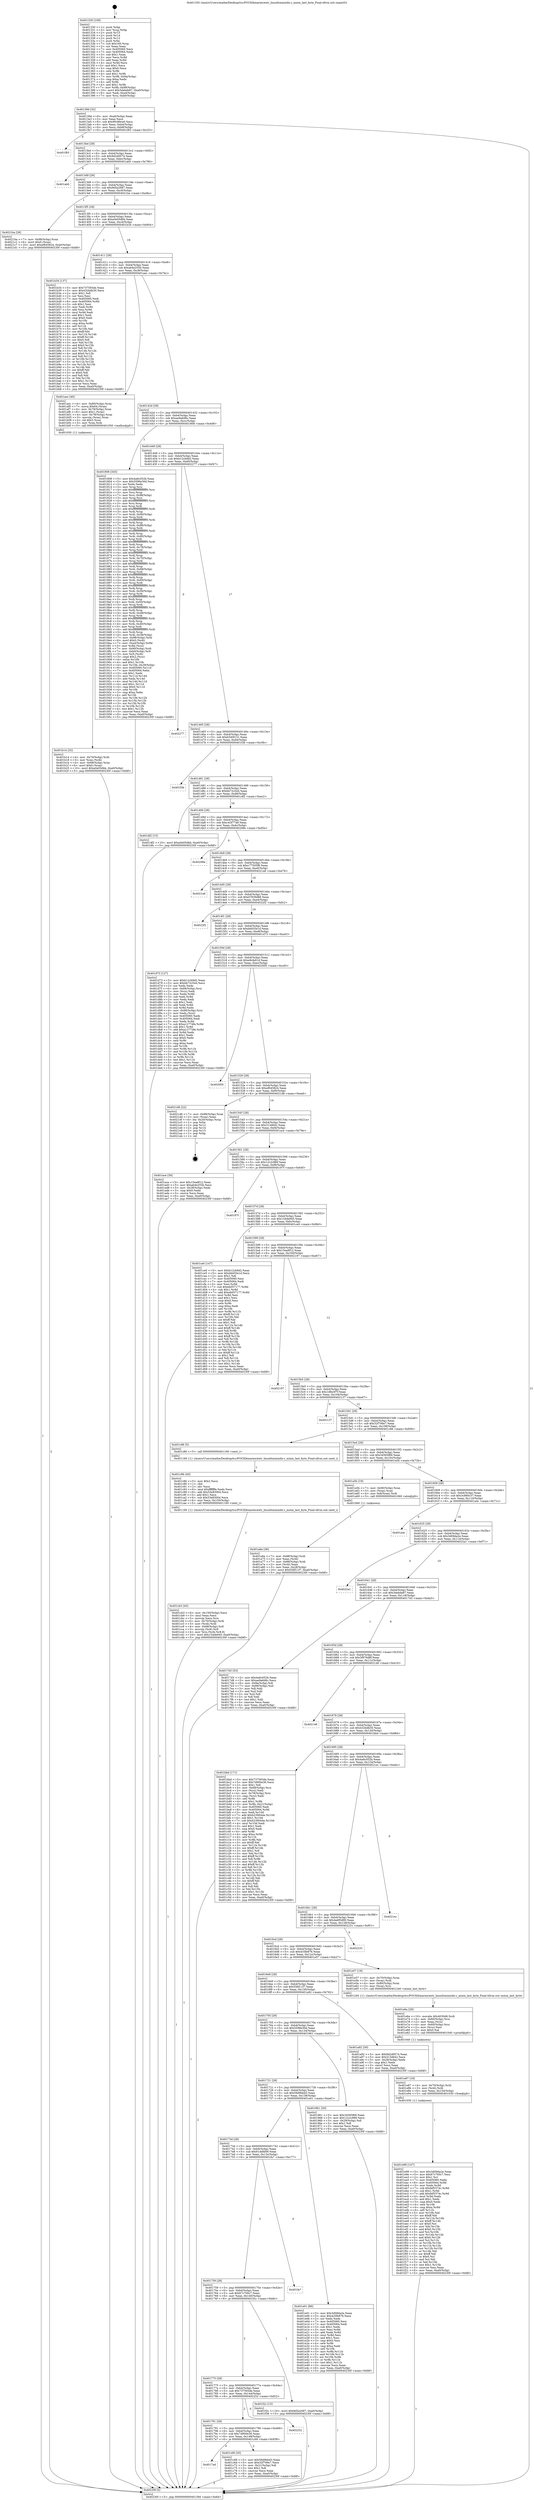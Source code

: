 digraph "0x401330" {
  label = "0x401330 (/mnt/c/Users/mathe/Desktop/tcc/POCII/binaries/extr_linuxfsminixdir.c_minix_last_byte_Final-ollvm.out::main(0))"
  labelloc = "t"
  node[shape=record]

  Entry [label="",width=0.3,height=0.3,shape=circle,fillcolor=black,style=filled]
  "0x40139d" [label="{
     0x40139d [32]\l
     | [instrs]\l
     &nbsp;&nbsp;0x40139d \<+6\>: mov -0xa0(%rbp),%eax\l
     &nbsp;&nbsp;0x4013a3 \<+2\>: mov %eax,%ecx\l
     &nbsp;&nbsp;0x4013a5 \<+6\>: sub $0x90c89ce0,%ecx\l
     &nbsp;&nbsp;0x4013ab \<+6\>: mov %eax,-0xb4(%rbp)\l
     &nbsp;&nbsp;0x4013b1 \<+6\>: mov %ecx,-0xb8(%rbp)\l
     &nbsp;&nbsp;0x4013b7 \<+6\>: je 0000000000401f83 \<main+0xc53\>\l
  }"]
  "0x401f83" [label="{
     0x401f83\l
  }", style=dashed]
  "0x4013bd" [label="{
     0x4013bd [28]\l
     | [instrs]\l
     &nbsp;&nbsp;0x4013bd \<+5\>: jmp 00000000004013c2 \<main+0x92\>\l
     &nbsp;&nbsp;0x4013c2 \<+6\>: mov -0xb4(%rbp),%eax\l
     &nbsp;&nbsp;0x4013c8 \<+5\>: sub $0x9d2d9574,%eax\l
     &nbsp;&nbsp;0x4013cd \<+6\>: mov %eax,-0xbc(%rbp)\l
     &nbsp;&nbsp;0x4013d3 \<+6\>: je 0000000000401ab0 \<main+0x780\>\l
  }"]
  Exit [label="",width=0.3,height=0.3,shape=circle,fillcolor=black,style=filled,peripheries=2]
  "0x401ab0" [label="{
     0x401ab0\l
  }", style=dashed]
  "0x4013d9" [label="{
     0x4013d9 [28]\l
     | [instrs]\l
     &nbsp;&nbsp;0x4013d9 \<+5\>: jmp 00000000004013de \<main+0xae\>\l
     &nbsp;&nbsp;0x4013de \<+6\>: mov -0xb4(%rbp),%eax\l
     &nbsp;&nbsp;0x4013e4 \<+5\>: sub $0x9d5a2687,%eax\l
     &nbsp;&nbsp;0x4013e9 \<+6\>: mov %eax,-0xc0(%rbp)\l
     &nbsp;&nbsp;0x4013ef \<+6\>: je 00000000004021ba \<main+0xe8a\>\l
  }"]
  "0x401e99" [label="{
     0x401e99 [147]\l
     | [instrs]\l
     &nbsp;&nbsp;0x401e99 \<+5\>: mov $0x3d09da2e,%eax\l
     &nbsp;&nbsp;0x401e9e \<+5\>: mov $0x67c700c7,%esi\l
     &nbsp;&nbsp;0x401ea3 \<+2\>: mov $0x1,%cl\l
     &nbsp;&nbsp;0x401ea5 \<+7\>: mov 0x405060,%edx\l
     &nbsp;&nbsp;0x401eac \<+8\>: mov 0x405064,%r8d\l
     &nbsp;&nbsp;0x401eb4 \<+3\>: mov %edx,%r9d\l
     &nbsp;&nbsp;0x401eb7 \<+7\>: sub $0xfef5374c,%r9d\l
     &nbsp;&nbsp;0x401ebe \<+4\>: sub $0x1,%r9d\l
     &nbsp;&nbsp;0x401ec2 \<+7\>: add $0xfef5374c,%r9d\l
     &nbsp;&nbsp;0x401ec9 \<+4\>: imul %r9d,%edx\l
     &nbsp;&nbsp;0x401ecd \<+3\>: and $0x1,%edx\l
     &nbsp;&nbsp;0x401ed0 \<+3\>: cmp $0x0,%edx\l
     &nbsp;&nbsp;0x401ed3 \<+4\>: sete %r10b\l
     &nbsp;&nbsp;0x401ed7 \<+4\>: cmp $0xa,%r8d\l
     &nbsp;&nbsp;0x401edb \<+4\>: setl %r11b\l
     &nbsp;&nbsp;0x401edf \<+3\>: mov %r10b,%bl\l
     &nbsp;&nbsp;0x401ee2 \<+3\>: xor $0xff,%bl\l
     &nbsp;&nbsp;0x401ee5 \<+3\>: mov %r11b,%r14b\l
     &nbsp;&nbsp;0x401ee8 \<+4\>: xor $0xff,%r14b\l
     &nbsp;&nbsp;0x401eec \<+3\>: xor $0x0,%cl\l
     &nbsp;&nbsp;0x401eef \<+3\>: mov %bl,%r15b\l
     &nbsp;&nbsp;0x401ef2 \<+4\>: and $0x0,%r15b\l
     &nbsp;&nbsp;0x401ef6 \<+3\>: and %cl,%r10b\l
     &nbsp;&nbsp;0x401ef9 \<+3\>: mov %r14b,%r12b\l
     &nbsp;&nbsp;0x401efc \<+4\>: and $0x0,%r12b\l
     &nbsp;&nbsp;0x401f00 \<+3\>: and %cl,%r11b\l
     &nbsp;&nbsp;0x401f03 \<+3\>: or %r10b,%r15b\l
     &nbsp;&nbsp;0x401f06 \<+3\>: or %r11b,%r12b\l
     &nbsp;&nbsp;0x401f09 \<+3\>: xor %r12b,%r15b\l
     &nbsp;&nbsp;0x401f0c \<+3\>: or %r14b,%bl\l
     &nbsp;&nbsp;0x401f0f \<+3\>: xor $0xff,%bl\l
     &nbsp;&nbsp;0x401f12 \<+3\>: or $0x0,%cl\l
     &nbsp;&nbsp;0x401f15 \<+2\>: and %cl,%bl\l
     &nbsp;&nbsp;0x401f17 \<+3\>: or %bl,%r15b\l
     &nbsp;&nbsp;0x401f1a \<+4\>: test $0x1,%r15b\l
     &nbsp;&nbsp;0x401f1e \<+3\>: cmovne %esi,%eax\l
     &nbsp;&nbsp;0x401f21 \<+6\>: mov %eax,-0xa0(%rbp)\l
     &nbsp;&nbsp;0x401f27 \<+5\>: jmp 000000000040230f \<main+0xfdf\>\l
  }"]
  "0x4021ba" [label="{
     0x4021ba [28]\l
     | [instrs]\l
     &nbsp;&nbsp;0x4021ba \<+7\>: mov -0x98(%rbp),%rax\l
     &nbsp;&nbsp;0x4021c1 \<+6\>: movl $0x0,(%rax)\l
     &nbsp;&nbsp;0x4021c7 \<+10\>: movl $0xef645824,-0xa0(%rbp)\l
     &nbsp;&nbsp;0x4021d1 \<+5\>: jmp 000000000040230f \<main+0xfdf\>\l
  }"]
  "0x4013f5" [label="{
     0x4013f5 [28]\l
     | [instrs]\l
     &nbsp;&nbsp;0x4013f5 \<+5\>: jmp 00000000004013fa \<main+0xca\>\l
     &nbsp;&nbsp;0x4013fa \<+6\>: mov -0xb4(%rbp),%eax\l
     &nbsp;&nbsp;0x401400 \<+5\>: sub $0xa0e05dbb,%eax\l
     &nbsp;&nbsp;0x401405 \<+6\>: mov %eax,-0xc4(%rbp)\l
     &nbsp;&nbsp;0x40140b \<+6\>: je 0000000000401b34 \<main+0x804\>\l
  }"]
  "0x401e87" [label="{
     0x401e87 [18]\l
     | [instrs]\l
     &nbsp;&nbsp;0x401e87 \<+4\>: mov -0x70(%rbp),%rdi\l
     &nbsp;&nbsp;0x401e8b \<+3\>: mov (%rdi),%rdi\l
     &nbsp;&nbsp;0x401e8e \<+6\>: mov %eax,-0x154(%rbp)\l
     &nbsp;&nbsp;0x401e94 \<+5\>: call 0000000000401030 \<free@plt\>\l
     | [calls]\l
     &nbsp;&nbsp;0x401030 \{1\} (unknown)\l
  }"]
  "0x401b34" [label="{
     0x401b34 [137]\l
     | [instrs]\l
     &nbsp;&nbsp;0x401b34 \<+5\>: mov $0x737593de,%eax\l
     &nbsp;&nbsp;0x401b39 \<+5\>: mov $0x432bdb30,%ecx\l
     &nbsp;&nbsp;0x401b3e \<+2\>: mov $0x1,%dl\l
     &nbsp;&nbsp;0x401b40 \<+2\>: xor %esi,%esi\l
     &nbsp;&nbsp;0x401b42 \<+7\>: mov 0x405060,%edi\l
     &nbsp;&nbsp;0x401b49 \<+8\>: mov 0x405064,%r8d\l
     &nbsp;&nbsp;0x401b51 \<+3\>: sub $0x1,%esi\l
     &nbsp;&nbsp;0x401b54 \<+3\>: mov %edi,%r9d\l
     &nbsp;&nbsp;0x401b57 \<+3\>: add %esi,%r9d\l
     &nbsp;&nbsp;0x401b5a \<+4\>: imul %r9d,%edi\l
     &nbsp;&nbsp;0x401b5e \<+3\>: and $0x1,%edi\l
     &nbsp;&nbsp;0x401b61 \<+3\>: cmp $0x0,%edi\l
     &nbsp;&nbsp;0x401b64 \<+4\>: sete %r10b\l
     &nbsp;&nbsp;0x401b68 \<+4\>: cmp $0xa,%r8d\l
     &nbsp;&nbsp;0x401b6c \<+4\>: setl %r11b\l
     &nbsp;&nbsp;0x401b70 \<+3\>: mov %r10b,%bl\l
     &nbsp;&nbsp;0x401b73 \<+3\>: xor $0xff,%bl\l
     &nbsp;&nbsp;0x401b76 \<+3\>: mov %r11b,%r14b\l
     &nbsp;&nbsp;0x401b79 \<+4\>: xor $0xff,%r14b\l
     &nbsp;&nbsp;0x401b7d \<+3\>: xor $0x0,%dl\l
     &nbsp;&nbsp;0x401b80 \<+3\>: mov %bl,%r15b\l
     &nbsp;&nbsp;0x401b83 \<+4\>: and $0x0,%r15b\l
     &nbsp;&nbsp;0x401b87 \<+3\>: and %dl,%r10b\l
     &nbsp;&nbsp;0x401b8a \<+3\>: mov %r14b,%r12b\l
     &nbsp;&nbsp;0x401b8d \<+4\>: and $0x0,%r12b\l
     &nbsp;&nbsp;0x401b91 \<+3\>: and %dl,%r11b\l
     &nbsp;&nbsp;0x401b94 \<+3\>: or %r10b,%r15b\l
     &nbsp;&nbsp;0x401b97 \<+3\>: or %r11b,%r12b\l
     &nbsp;&nbsp;0x401b9a \<+3\>: xor %r12b,%r15b\l
     &nbsp;&nbsp;0x401b9d \<+3\>: or %r14b,%bl\l
     &nbsp;&nbsp;0x401ba0 \<+3\>: xor $0xff,%bl\l
     &nbsp;&nbsp;0x401ba3 \<+3\>: or $0x0,%dl\l
     &nbsp;&nbsp;0x401ba6 \<+2\>: and %dl,%bl\l
     &nbsp;&nbsp;0x401ba8 \<+3\>: or %bl,%r15b\l
     &nbsp;&nbsp;0x401bab \<+4\>: test $0x1,%r15b\l
     &nbsp;&nbsp;0x401baf \<+3\>: cmovne %ecx,%eax\l
     &nbsp;&nbsp;0x401bb2 \<+6\>: mov %eax,-0xa0(%rbp)\l
     &nbsp;&nbsp;0x401bb8 \<+5\>: jmp 000000000040230f \<main+0xfdf\>\l
  }"]
  "0x401411" [label="{
     0x401411 [28]\l
     | [instrs]\l
     &nbsp;&nbsp;0x401411 \<+5\>: jmp 0000000000401416 \<main+0xe6\>\l
     &nbsp;&nbsp;0x401416 \<+6\>: mov -0xb4(%rbp),%eax\l
     &nbsp;&nbsp;0x40141c \<+5\>: sub $0xab4e255b,%eax\l
     &nbsp;&nbsp;0x401421 \<+6\>: mov %eax,-0xc8(%rbp)\l
     &nbsp;&nbsp;0x401427 \<+6\>: je 0000000000401aec \<main+0x7bc\>\l
  }"]
  "0x401e6a" [label="{
     0x401e6a [29]\l
     | [instrs]\l
     &nbsp;&nbsp;0x401e6a \<+10\>: movabs $0x4030d6,%rdi\l
     &nbsp;&nbsp;0x401e74 \<+4\>: mov -0x60(%rbp),%rsi\l
     &nbsp;&nbsp;0x401e78 \<+2\>: mov %eax,(%rsi)\l
     &nbsp;&nbsp;0x401e7a \<+4\>: mov -0x60(%rbp),%rsi\l
     &nbsp;&nbsp;0x401e7e \<+2\>: mov (%rsi),%esi\l
     &nbsp;&nbsp;0x401e80 \<+2\>: mov $0x0,%al\l
     &nbsp;&nbsp;0x401e82 \<+5\>: call 0000000000401040 \<printf@plt\>\l
     | [calls]\l
     &nbsp;&nbsp;0x401040 \{1\} (unknown)\l
  }"]
  "0x401aec" [label="{
     0x401aec [40]\l
     | [instrs]\l
     &nbsp;&nbsp;0x401aec \<+4\>: mov -0x80(%rbp),%rax\l
     &nbsp;&nbsp;0x401af0 \<+7\>: movq $0x64,(%rax)\l
     &nbsp;&nbsp;0x401af7 \<+4\>: mov -0x78(%rbp),%rax\l
     &nbsp;&nbsp;0x401afb \<+6\>: movl $0x1,(%rax)\l
     &nbsp;&nbsp;0x401b01 \<+4\>: mov -0x78(%rbp),%rax\l
     &nbsp;&nbsp;0x401b05 \<+3\>: movslq (%rax),%rax\l
     &nbsp;&nbsp;0x401b08 \<+4\>: shl $0x3,%rax\l
     &nbsp;&nbsp;0x401b0c \<+3\>: mov %rax,%rdi\l
     &nbsp;&nbsp;0x401b0f \<+5\>: call 0000000000401050 \<malloc@plt\>\l
     | [calls]\l
     &nbsp;&nbsp;0x401050 \{1\} (unknown)\l
  }"]
  "0x40142d" [label="{
     0x40142d [28]\l
     | [instrs]\l
     &nbsp;&nbsp;0x40142d \<+5\>: jmp 0000000000401432 \<main+0x102\>\l
     &nbsp;&nbsp;0x401432 \<+6\>: mov -0xb4(%rbp),%eax\l
     &nbsp;&nbsp;0x401438 \<+5\>: sub $0xae9a6d6c,%eax\l
     &nbsp;&nbsp;0x40143d \<+6\>: mov %eax,-0xcc(%rbp)\l
     &nbsp;&nbsp;0x401443 \<+6\>: je 0000000000401808 \<main+0x4d8\>\l
  }"]
  "0x401cb3" [label="{
     0x401cb3 [45]\l
     | [instrs]\l
     &nbsp;&nbsp;0x401cb3 \<+6\>: mov -0x150(%rbp),%ecx\l
     &nbsp;&nbsp;0x401cb9 \<+3\>: imul %eax,%ecx\l
     &nbsp;&nbsp;0x401cbc \<+3\>: movslq %ecx,%rsi\l
     &nbsp;&nbsp;0x401cbf \<+4\>: mov -0x70(%rbp),%rdi\l
     &nbsp;&nbsp;0x401cc3 \<+3\>: mov (%rdi),%rdi\l
     &nbsp;&nbsp;0x401cc6 \<+4\>: mov -0x68(%rbp),%r8\l
     &nbsp;&nbsp;0x401cca \<+3\>: movslq (%r8),%r8\l
     &nbsp;&nbsp;0x401ccd \<+4\>: mov %rsi,(%rdi,%r8,8)\l
     &nbsp;&nbsp;0x401cd1 \<+10\>: movl $0x154de945,-0xa0(%rbp)\l
     &nbsp;&nbsp;0x401cdb \<+5\>: jmp 000000000040230f \<main+0xfdf\>\l
  }"]
  "0x401808" [label="{
     0x401808 [345]\l
     | [instrs]\l
     &nbsp;&nbsp;0x401808 \<+5\>: mov $0x4a6c052b,%eax\l
     &nbsp;&nbsp;0x40180d \<+5\>: mov $0x5598e30d,%ecx\l
     &nbsp;&nbsp;0x401812 \<+2\>: xor %edx,%edx\l
     &nbsp;&nbsp;0x401814 \<+3\>: mov %rsp,%rsi\l
     &nbsp;&nbsp;0x401817 \<+4\>: add $0xfffffffffffffff0,%rsi\l
     &nbsp;&nbsp;0x40181b \<+3\>: mov %rsi,%rsp\l
     &nbsp;&nbsp;0x40181e \<+7\>: mov %rsi,-0x98(%rbp)\l
     &nbsp;&nbsp;0x401825 \<+3\>: mov %rsp,%rsi\l
     &nbsp;&nbsp;0x401828 \<+4\>: add $0xfffffffffffffff0,%rsi\l
     &nbsp;&nbsp;0x40182c \<+3\>: mov %rsi,%rsp\l
     &nbsp;&nbsp;0x40182f \<+3\>: mov %rsp,%rdi\l
     &nbsp;&nbsp;0x401832 \<+4\>: add $0xfffffffffffffff0,%rdi\l
     &nbsp;&nbsp;0x401836 \<+3\>: mov %rdi,%rsp\l
     &nbsp;&nbsp;0x401839 \<+7\>: mov %rdi,-0x90(%rbp)\l
     &nbsp;&nbsp;0x401840 \<+3\>: mov %rsp,%rdi\l
     &nbsp;&nbsp;0x401843 \<+4\>: add $0xfffffffffffffff0,%rdi\l
     &nbsp;&nbsp;0x401847 \<+3\>: mov %rdi,%rsp\l
     &nbsp;&nbsp;0x40184a \<+7\>: mov %rdi,-0x88(%rbp)\l
     &nbsp;&nbsp;0x401851 \<+3\>: mov %rsp,%rdi\l
     &nbsp;&nbsp;0x401854 \<+4\>: add $0xfffffffffffffff0,%rdi\l
     &nbsp;&nbsp;0x401858 \<+3\>: mov %rdi,%rsp\l
     &nbsp;&nbsp;0x40185b \<+4\>: mov %rdi,-0x80(%rbp)\l
     &nbsp;&nbsp;0x40185f \<+3\>: mov %rsp,%rdi\l
     &nbsp;&nbsp;0x401862 \<+4\>: add $0xfffffffffffffff0,%rdi\l
     &nbsp;&nbsp;0x401866 \<+3\>: mov %rdi,%rsp\l
     &nbsp;&nbsp;0x401869 \<+4\>: mov %rdi,-0x78(%rbp)\l
     &nbsp;&nbsp;0x40186d \<+3\>: mov %rsp,%rdi\l
     &nbsp;&nbsp;0x401870 \<+4\>: add $0xfffffffffffffff0,%rdi\l
     &nbsp;&nbsp;0x401874 \<+3\>: mov %rdi,%rsp\l
     &nbsp;&nbsp;0x401877 \<+4\>: mov %rdi,-0x70(%rbp)\l
     &nbsp;&nbsp;0x40187b \<+3\>: mov %rsp,%rdi\l
     &nbsp;&nbsp;0x40187e \<+4\>: add $0xfffffffffffffff0,%rdi\l
     &nbsp;&nbsp;0x401882 \<+3\>: mov %rdi,%rsp\l
     &nbsp;&nbsp;0x401885 \<+4\>: mov %rdi,-0x68(%rbp)\l
     &nbsp;&nbsp;0x401889 \<+3\>: mov %rsp,%rdi\l
     &nbsp;&nbsp;0x40188c \<+4\>: add $0xfffffffffffffff0,%rdi\l
     &nbsp;&nbsp;0x401890 \<+3\>: mov %rdi,%rsp\l
     &nbsp;&nbsp;0x401893 \<+4\>: mov %rdi,-0x60(%rbp)\l
     &nbsp;&nbsp;0x401897 \<+3\>: mov %rsp,%rdi\l
     &nbsp;&nbsp;0x40189a \<+4\>: add $0xfffffffffffffff0,%rdi\l
     &nbsp;&nbsp;0x40189e \<+3\>: mov %rdi,%rsp\l
     &nbsp;&nbsp;0x4018a1 \<+4\>: mov %rdi,-0x58(%rbp)\l
     &nbsp;&nbsp;0x4018a5 \<+3\>: mov %rsp,%rdi\l
     &nbsp;&nbsp;0x4018a8 \<+4\>: add $0xfffffffffffffff0,%rdi\l
     &nbsp;&nbsp;0x4018ac \<+3\>: mov %rdi,%rsp\l
     &nbsp;&nbsp;0x4018af \<+4\>: mov %rdi,-0x50(%rbp)\l
     &nbsp;&nbsp;0x4018b3 \<+3\>: mov %rsp,%rdi\l
     &nbsp;&nbsp;0x4018b6 \<+4\>: add $0xfffffffffffffff0,%rdi\l
     &nbsp;&nbsp;0x4018ba \<+3\>: mov %rdi,%rsp\l
     &nbsp;&nbsp;0x4018bd \<+4\>: mov %rdi,-0x48(%rbp)\l
     &nbsp;&nbsp;0x4018c1 \<+3\>: mov %rsp,%rdi\l
     &nbsp;&nbsp;0x4018c4 \<+4\>: add $0xfffffffffffffff0,%rdi\l
     &nbsp;&nbsp;0x4018c8 \<+3\>: mov %rdi,%rsp\l
     &nbsp;&nbsp;0x4018cb \<+4\>: mov %rdi,-0x40(%rbp)\l
     &nbsp;&nbsp;0x4018cf \<+3\>: mov %rsp,%rdi\l
     &nbsp;&nbsp;0x4018d2 \<+4\>: add $0xfffffffffffffff0,%rdi\l
     &nbsp;&nbsp;0x4018d6 \<+3\>: mov %rdi,%rsp\l
     &nbsp;&nbsp;0x4018d9 \<+4\>: mov %rdi,-0x38(%rbp)\l
     &nbsp;&nbsp;0x4018dd \<+7\>: mov -0x98(%rbp),%rdi\l
     &nbsp;&nbsp;0x4018e4 \<+6\>: movl $0x0,(%rdi)\l
     &nbsp;&nbsp;0x4018ea \<+7\>: mov -0xa4(%rbp),%r8d\l
     &nbsp;&nbsp;0x4018f1 \<+3\>: mov %r8d,(%rsi)\l
     &nbsp;&nbsp;0x4018f4 \<+7\>: mov -0x90(%rbp),%rdi\l
     &nbsp;&nbsp;0x4018fb \<+7\>: mov -0xb0(%rbp),%r9\l
     &nbsp;&nbsp;0x401902 \<+3\>: mov %r9,(%rdi)\l
     &nbsp;&nbsp;0x401905 \<+3\>: cmpl $0x2,(%rsi)\l
     &nbsp;&nbsp;0x401908 \<+4\>: setne %r10b\l
     &nbsp;&nbsp;0x40190c \<+4\>: and $0x1,%r10b\l
     &nbsp;&nbsp;0x401910 \<+4\>: mov %r10b,-0x29(%rbp)\l
     &nbsp;&nbsp;0x401914 \<+8\>: mov 0x405060,%r11d\l
     &nbsp;&nbsp;0x40191c \<+7\>: mov 0x405064,%ebx\l
     &nbsp;&nbsp;0x401923 \<+3\>: sub $0x1,%edx\l
     &nbsp;&nbsp;0x401926 \<+3\>: mov %r11d,%r14d\l
     &nbsp;&nbsp;0x401929 \<+3\>: add %edx,%r14d\l
     &nbsp;&nbsp;0x40192c \<+4\>: imul %r14d,%r11d\l
     &nbsp;&nbsp;0x401930 \<+4\>: and $0x1,%r11d\l
     &nbsp;&nbsp;0x401934 \<+4\>: cmp $0x0,%r11d\l
     &nbsp;&nbsp;0x401938 \<+4\>: sete %r10b\l
     &nbsp;&nbsp;0x40193c \<+3\>: cmp $0xa,%ebx\l
     &nbsp;&nbsp;0x40193f \<+4\>: setl %r15b\l
     &nbsp;&nbsp;0x401943 \<+3\>: mov %r10b,%r12b\l
     &nbsp;&nbsp;0x401946 \<+3\>: and %r15b,%r12b\l
     &nbsp;&nbsp;0x401949 \<+3\>: xor %r15b,%r10b\l
     &nbsp;&nbsp;0x40194c \<+3\>: or %r10b,%r12b\l
     &nbsp;&nbsp;0x40194f \<+4\>: test $0x1,%r12b\l
     &nbsp;&nbsp;0x401953 \<+3\>: cmovne %ecx,%eax\l
     &nbsp;&nbsp;0x401956 \<+6\>: mov %eax,-0xa0(%rbp)\l
     &nbsp;&nbsp;0x40195c \<+5\>: jmp 000000000040230f \<main+0xfdf\>\l
  }"]
  "0x401449" [label="{
     0x401449 [28]\l
     | [instrs]\l
     &nbsp;&nbsp;0x401449 \<+5\>: jmp 000000000040144e \<main+0x11e\>\l
     &nbsp;&nbsp;0x40144e \<+6\>: mov -0xb4(%rbp),%eax\l
     &nbsp;&nbsp;0x401454 \<+5\>: sub $0xb12cb9d2,%eax\l
     &nbsp;&nbsp;0x401459 \<+6\>: mov %eax,-0xd0(%rbp)\l
     &nbsp;&nbsp;0x40145f \<+6\>: je 0000000000402277 \<main+0xf47\>\l
  }"]
  "0x401c8b" [label="{
     0x401c8b [40]\l
     | [instrs]\l
     &nbsp;&nbsp;0x401c8b \<+5\>: mov $0x2,%ecx\l
     &nbsp;&nbsp;0x401c90 \<+1\>: cltd\l
     &nbsp;&nbsp;0x401c91 \<+2\>: idiv %ecx\l
     &nbsp;&nbsp;0x401c93 \<+6\>: imul $0xfffffffe,%edx,%ecx\l
     &nbsp;&nbsp;0x401c99 \<+6\>: add $0x53e83004,%ecx\l
     &nbsp;&nbsp;0x401c9f \<+3\>: add $0x1,%ecx\l
     &nbsp;&nbsp;0x401ca2 \<+6\>: sub $0x53e83004,%ecx\l
     &nbsp;&nbsp;0x401ca8 \<+6\>: mov %ecx,-0x150(%rbp)\l
     &nbsp;&nbsp;0x401cae \<+5\>: call 0000000000401160 \<next_i\>\l
     | [calls]\l
     &nbsp;&nbsp;0x401160 \{1\} (/mnt/c/Users/mathe/Desktop/tcc/POCII/binaries/extr_linuxfsminixdir.c_minix_last_byte_Final-ollvm.out::next_i)\l
  }"]
  "0x402277" [label="{
     0x402277\l
  }", style=dashed]
  "0x401465" [label="{
     0x401465 [28]\l
     | [instrs]\l
     &nbsp;&nbsp;0x401465 \<+5\>: jmp 000000000040146a \<main+0x13a\>\l
     &nbsp;&nbsp;0x40146a \<+6\>: mov -0xb4(%rbp),%eax\l
     &nbsp;&nbsp;0x401470 \<+5\>: sub $0xb540f131,%eax\l
     &nbsp;&nbsp;0x401475 \<+6\>: mov %eax,-0xd4(%rbp)\l
     &nbsp;&nbsp;0x40147b \<+6\>: je 0000000000401f3b \<main+0xc0b\>\l
  }"]
  "0x4017ad" [label="{
     0x4017ad\l
  }", style=dashed]
  "0x401f3b" [label="{
     0x401f3b\l
  }", style=dashed]
  "0x401481" [label="{
     0x401481 [28]\l
     | [instrs]\l
     &nbsp;&nbsp;0x401481 \<+5\>: jmp 0000000000401486 \<main+0x156\>\l
     &nbsp;&nbsp;0x401486 \<+6\>: mov -0xb4(%rbp),%eax\l
     &nbsp;&nbsp;0x40148c \<+5\>: sub $0xbb72c544,%eax\l
     &nbsp;&nbsp;0x401491 \<+6\>: mov %eax,-0xd8(%rbp)\l
     &nbsp;&nbsp;0x401497 \<+6\>: je 0000000000401df2 \<main+0xac2\>\l
  }"]
  "0x401c68" [label="{
     0x401c68 [30]\l
     | [instrs]\l
     &nbsp;&nbsp;0x401c68 \<+5\>: mov $0x58d9bbd3,%eax\l
     &nbsp;&nbsp;0x401c6d \<+5\>: mov $0x32f706e7,%ecx\l
     &nbsp;&nbsp;0x401c72 \<+3\>: mov -0x21(%rbp),%dl\l
     &nbsp;&nbsp;0x401c75 \<+3\>: test $0x1,%dl\l
     &nbsp;&nbsp;0x401c78 \<+3\>: cmovne %ecx,%eax\l
     &nbsp;&nbsp;0x401c7b \<+6\>: mov %eax,-0xa0(%rbp)\l
     &nbsp;&nbsp;0x401c81 \<+5\>: jmp 000000000040230f \<main+0xfdf\>\l
  }"]
  "0x401df2" [label="{
     0x401df2 [15]\l
     | [instrs]\l
     &nbsp;&nbsp;0x401df2 \<+10\>: movl $0xa0e05dbb,-0xa0(%rbp)\l
     &nbsp;&nbsp;0x401dfc \<+5\>: jmp 000000000040230f \<main+0xfdf\>\l
  }"]
  "0x40149d" [label="{
     0x40149d [28]\l
     | [instrs]\l
     &nbsp;&nbsp;0x40149d \<+5\>: jmp 00000000004014a2 \<main+0x172\>\l
     &nbsp;&nbsp;0x4014a2 \<+6\>: mov -0xb4(%rbp),%eax\l
     &nbsp;&nbsp;0x4014a8 \<+5\>: sub $0xc43f77a9,%eax\l
     &nbsp;&nbsp;0x4014ad \<+6\>: mov %eax,-0xdc(%rbp)\l
     &nbsp;&nbsp;0x4014b3 \<+6\>: je 000000000040208e \<main+0xd5e\>\l
  }"]
  "0x401791" [label="{
     0x401791 [28]\l
     | [instrs]\l
     &nbsp;&nbsp;0x401791 \<+5\>: jmp 0000000000401796 \<main+0x466\>\l
     &nbsp;&nbsp;0x401796 \<+6\>: mov -0xb4(%rbp),%eax\l
     &nbsp;&nbsp;0x40179c \<+5\>: sub $0x7d900e36,%eax\l
     &nbsp;&nbsp;0x4017a1 \<+6\>: mov %eax,-0x148(%rbp)\l
     &nbsp;&nbsp;0x4017a7 \<+6\>: je 0000000000401c68 \<main+0x938\>\l
  }"]
  "0x40208e" [label="{
     0x40208e\l
  }", style=dashed]
  "0x4014b9" [label="{
     0x4014b9 [28]\l
     | [instrs]\l
     &nbsp;&nbsp;0x4014b9 \<+5\>: jmp 00000000004014be \<main+0x18e\>\l
     &nbsp;&nbsp;0x4014be \<+6\>: mov -0xb4(%rbp),%eax\l
     &nbsp;&nbsp;0x4014c4 \<+5\>: sub $0xc77505f8,%eax\l
     &nbsp;&nbsp;0x4014c9 \<+6\>: mov %eax,-0xe0(%rbp)\l
     &nbsp;&nbsp;0x4014cf \<+6\>: je 00000000004021a6 \<main+0xe76\>\l
  }"]
  "0x402252" [label="{
     0x402252\l
  }", style=dashed]
  "0x4021a6" [label="{
     0x4021a6\l
  }", style=dashed]
  "0x4014d5" [label="{
     0x4014d5 [28]\l
     | [instrs]\l
     &nbsp;&nbsp;0x4014d5 \<+5\>: jmp 00000000004014da \<main+0x1aa\>\l
     &nbsp;&nbsp;0x4014da \<+6\>: mov -0xb4(%rbp),%eax\l
     &nbsp;&nbsp;0x4014e0 \<+5\>: sub $0xd7839d88,%eax\l
     &nbsp;&nbsp;0x4014e5 \<+6\>: mov %eax,-0xe4(%rbp)\l
     &nbsp;&nbsp;0x4014eb \<+6\>: je 00000000004022f2 \<main+0xfc2\>\l
  }"]
  "0x401775" [label="{
     0x401775 [28]\l
     | [instrs]\l
     &nbsp;&nbsp;0x401775 \<+5\>: jmp 000000000040177a \<main+0x44a\>\l
     &nbsp;&nbsp;0x40177a \<+6\>: mov -0xb4(%rbp),%eax\l
     &nbsp;&nbsp;0x401780 \<+5\>: sub $0x737593de,%eax\l
     &nbsp;&nbsp;0x401785 \<+6\>: mov %eax,-0x144(%rbp)\l
     &nbsp;&nbsp;0x40178b \<+6\>: je 0000000000402252 \<main+0xf22\>\l
  }"]
  "0x4022f2" [label="{
     0x4022f2\l
  }", style=dashed]
  "0x4014f1" [label="{
     0x4014f1 [28]\l
     | [instrs]\l
     &nbsp;&nbsp;0x4014f1 \<+5\>: jmp 00000000004014f6 \<main+0x1c6\>\l
     &nbsp;&nbsp;0x4014f6 \<+6\>: mov -0xb4(%rbp),%eax\l
     &nbsp;&nbsp;0x4014fc \<+5\>: sub $0xdd455e1d,%eax\l
     &nbsp;&nbsp;0x401501 \<+6\>: mov %eax,-0xe8(%rbp)\l
     &nbsp;&nbsp;0x401507 \<+6\>: je 0000000000401d73 \<main+0xa43\>\l
  }"]
  "0x401f2c" [label="{
     0x401f2c [15]\l
     | [instrs]\l
     &nbsp;&nbsp;0x401f2c \<+10\>: movl $0x9d5a2687,-0xa0(%rbp)\l
     &nbsp;&nbsp;0x401f36 \<+5\>: jmp 000000000040230f \<main+0xfdf\>\l
  }"]
  "0x401d73" [label="{
     0x401d73 [127]\l
     | [instrs]\l
     &nbsp;&nbsp;0x401d73 \<+5\>: mov $0xb12cb9d2,%eax\l
     &nbsp;&nbsp;0x401d78 \<+5\>: mov $0xbb72c544,%ecx\l
     &nbsp;&nbsp;0x401d7d \<+2\>: xor %edx,%edx\l
     &nbsp;&nbsp;0x401d7f \<+4\>: mov -0x68(%rbp),%rsi\l
     &nbsp;&nbsp;0x401d83 \<+2\>: mov (%rsi),%edi\l
     &nbsp;&nbsp;0x401d85 \<+3\>: mov %edx,%r8d\l
     &nbsp;&nbsp;0x401d88 \<+3\>: sub %edi,%r8d\l
     &nbsp;&nbsp;0x401d8b \<+2\>: mov %edx,%edi\l
     &nbsp;&nbsp;0x401d8d \<+3\>: sub $0x1,%edi\l
     &nbsp;&nbsp;0x401d90 \<+3\>: add %edi,%r8d\l
     &nbsp;&nbsp;0x401d93 \<+3\>: sub %r8d,%edx\l
     &nbsp;&nbsp;0x401d96 \<+4\>: mov -0x68(%rbp),%rsi\l
     &nbsp;&nbsp;0x401d9a \<+2\>: mov %edx,(%rsi)\l
     &nbsp;&nbsp;0x401d9c \<+7\>: mov 0x405060,%edx\l
     &nbsp;&nbsp;0x401da3 \<+7\>: mov 0x405064,%edi\l
     &nbsp;&nbsp;0x401daa \<+3\>: mov %edx,%r8d\l
     &nbsp;&nbsp;0x401dad \<+7\>: sub $0xa1277dfe,%r8d\l
     &nbsp;&nbsp;0x401db4 \<+4\>: sub $0x1,%r8d\l
     &nbsp;&nbsp;0x401db8 \<+7\>: add $0xa1277dfe,%r8d\l
     &nbsp;&nbsp;0x401dbf \<+4\>: imul %r8d,%edx\l
     &nbsp;&nbsp;0x401dc3 \<+3\>: and $0x1,%edx\l
     &nbsp;&nbsp;0x401dc6 \<+3\>: cmp $0x0,%edx\l
     &nbsp;&nbsp;0x401dc9 \<+4\>: sete %r9b\l
     &nbsp;&nbsp;0x401dcd \<+3\>: cmp $0xa,%edi\l
     &nbsp;&nbsp;0x401dd0 \<+4\>: setl %r10b\l
     &nbsp;&nbsp;0x401dd4 \<+3\>: mov %r9b,%r11b\l
     &nbsp;&nbsp;0x401dd7 \<+3\>: and %r10b,%r11b\l
     &nbsp;&nbsp;0x401dda \<+3\>: xor %r10b,%r9b\l
     &nbsp;&nbsp;0x401ddd \<+3\>: or %r9b,%r11b\l
     &nbsp;&nbsp;0x401de0 \<+4\>: test $0x1,%r11b\l
     &nbsp;&nbsp;0x401de4 \<+3\>: cmovne %ecx,%eax\l
     &nbsp;&nbsp;0x401de7 \<+6\>: mov %eax,-0xa0(%rbp)\l
     &nbsp;&nbsp;0x401ded \<+5\>: jmp 000000000040230f \<main+0xfdf\>\l
  }"]
  "0x40150d" [label="{
     0x40150d [28]\l
     | [instrs]\l
     &nbsp;&nbsp;0x40150d \<+5\>: jmp 0000000000401512 \<main+0x1e2\>\l
     &nbsp;&nbsp;0x401512 \<+6\>: mov -0xb4(%rbp),%eax\l
     &nbsp;&nbsp;0x401518 \<+5\>: sub $0xe9cfa91d,%eax\l
     &nbsp;&nbsp;0x40151d \<+6\>: mov %eax,-0xec(%rbp)\l
     &nbsp;&nbsp;0x401523 \<+6\>: je 0000000000402005 \<main+0xcd5\>\l
  }"]
  "0x401759" [label="{
     0x401759 [28]\l
     | [instrs]\l
     &nbsp;&nbsp;0x401759 \<+5\>: jmp 000000000040175e \<main+0x42e\>\l
     &nbsp;&nbsp;0x40175e \<+6\>: mov -0xb4(%rbp),%eax\l
     &nbsp;&nbsp;0x401764 \<+5\>: sub $0x67c700c7,%eax\l
     &nbsp;&nbsp;0x401769 \<+6\>: mov %eax,-0x140(%rbp)\l
     &nbsp;&nbsp;0x40176f \<+6\>: je 0000000000401f2c \<main+0xbfc\>\l
  }"]
  "0x402005" [label="{
     0x402005\l
  }", style=dashed]
  "0x401529" [label="{
     0x401529 [28]\l
     | [instrs]\l
     &nbsp;&nbsp;0x401529 \<+5\>: jmp 000000000040152e \<main+0x1fe\>\l
     &nbsp;&nbsp;0x40152e \<+6\>: mov -0xb4(%rbp),%eax\l
     &nbsp;&nbsp;0x401534 \<+5\>: sub $0xef645824,%eax\l
     &nbsp;&nbsp;0x401539 \<+6\>: mov %eax,-0xf0(%rbp)\l
     &nbsp;&nbsp;0x40153f \<+6\>: je 00000000004021d6 \<main+0xea6\>\l
  }"]
  "0x401fa7" [label="{
     0x401fa7\l
  }", style=dashed]
  "0x4021d6" [label="{
     0x4021d6 [22]\l
     | [instrs]\l
     &nbsp;&nbsp;0x4021d6 \<+7\>: mov -0x98(%rbp),%rax\l
     &nbsp;&nbsp;0x4021dd \<+2\>: mov (%rax),%eax\l
     &nbsp;&nbsp;0x4021df \<+4\>: lea -0x20(%rbp),%rsp\l
     &nbsp;&nbsp;0x4021e3 \<+1\>: pop %rbx\l
     &nbsp;&nbsp;0x4021e4 \<+2\>: pop %r12\l
     &nbsp;&nbsp;0x4021e6 \<+2\>: pop %r14\l
     &nbsp;&nbsp;0x4021e8 \<+2\>: pop %r15\l
     &nbsp;&nbsp;0x4021ea \<+1\>: pop %rbp\l
     &nbsp;&nbsp;0x4021eb \<+1\>: ret\l
  }"]
  "0x401545" [label="{
     0x401545 [28]\l
     | [instrs]\l
     &nbsp;&nbsp;0x401545 \<+5\>: jmp 000000000040154a \<main+0x21a\>\l
     &nbsp;&nbsp;0x40154a \<+6\>: mov -0xb4(%rbp),%eax\l
     &nbsp;&nbsp;0x401550 \<+5\>: sub $0x313d642,%eax\l
     &nbsp;&nbsp;0x401555 \<+6\>: mov %eax,-0xf4(%rbp)\l
     &nbsp;&nbsp;0x40155b \<+6\>: je 0000000000401ace \<main+0x79e\>\l
  }"]
  "0x40173d" [label="{
     0x40173d [28]\l
     | [instrs]\l
     &nbsp;&nbsp;0x40173d \<+5\>: jmp 0000000000401742 \<main+0x412\>\l
     &nbsp;&nbsp;0x401742 \<+6\>: mov -0xb4(%rbp),%eax\l
     &nbsp;&nbsp;0x401748 \<+5\>: sub $0x61ddfd09,%eax\l
     &nbsp;&nbsp;0x40174d \<+6\>: mov %eax,-0x13c(%rbp)\l
     &nbsp;&nbsp;0x401753 \<+6\>: je 0000000000401fa7 \<main+0xc77\>\l
  }"]
  "0x401ace" [label="{
     0x401ace [30]\l
     | [instrs]\l
     &nbsp;&nbsp;0x401ace \<+5\>: mov $0x15ea9f12,%eax\l
     &nbsp;&nbsp;0x401ad3 \<+5\>: mov $0xab4e255b,%ecx\l
     &nbsp;&nbsp;0x401ad8 \<+3\>: mov -0x28(%rbp),%edx\l
     &nbsp;&nbsp;0x401adb \<+3\>: cmp $0x0,%edx\l
     &nbsp;&nbsp;0x401ade \<+3\>: cmove %ecx,%eax\l
     &nbsp;&nbsp;0x401ae1 \<+6\>: mov %eax,-0xa0(%rbp)\l
     &nbsp;&nbsp;0x401ae7 \<+5\>: jmp 000000000040230f \<main+0xfdf\>\l
  }"]
  "0x401561" [label="{
     0x401561 [28]\l
     | [instrs]\l
     &nbsp;&nbsp;0x401561 \<+5\>: jmp 0000000000401566 \<main+0x236\>\l
     &nbsp;&nbsp;0x401566 \<+6\>: mov -0xb4(%rbp),%eax\l
     &nbsp;&nbsp;0x40156c \<+5\>: sub $0x12c2c989,%eax\l
     &nbsp;&nbsp;0x401571 \<+6\>: mov %eax,-0xf8(%rbp)\l
     &nbsp;&nbsp;0x401577 \<+6\>: je 000000000040197f \<main+0x64f\>\l
  }"]
  "0x401e01" [label="{
     0x401e01 [86]\l
     | [instrs]\l
     &nbsp;&nbsp;0x401e01 \<+5\>: mov $0x3d09da2e,%eax\l
     &nbsp;&nbsp;0x401e06 \<+5\>: mov $0x4c5fb876,%ecx\l
     &nbsp;&nbsp;0x401e0b \<+2\>: xor %edx,%edx\l
     &nbsp;&nbsp;0x401e0d \<+7\>: mov 0x405060,%esi\l
     &nbsp;&nbsp;0x401e14 \<+7\>: mov 0x405064,%edi\l
     &nbsp;&nbsp;0x401e1b \<+3\>: sub $0x1,%edx\l
     &nbsp;&nbsp;0x401e1e \<+3\>: mov %esi,%r8d\l
     &nbsp;&nbsp;0x401e21 \<+3\>: add %edx,%r8d\l
     &nbsp;&nbsp;0x401e24 \<+4\>: imul %r8d,%esi\l
     &nbsp;&nbsp;0x401e28 \<+3\>: and $0x1,%esi\l
     &nbsp;&nbsp;0x401e2b \<+3\>: cmp $0x0,%esi\l
     &nbsp;&nbsp;0x401e2e \<+4\>: sete %r9b\l
     &nbsp;&nbsp;0x401e32 \<+3\>: cmp $0xa,%edi\l
     &nbsp;&nbsp;0x401e35 \<+4\>: setl %r10b\l
     &nbsp;&nbsp;0x401e39 \<+3\>: mov %r9b,%r11b\l
     &nbsp;&nbsp;0x401e3c \<+3\>: and %r10b,%r11b\l
     &nbsp;&nbsp;0x401e3f \<+3\>: xor %r10b,%r9b\l
     &nbsp;&nbsp;0x401e42 \<+3\>: or %r9b,%r11b\l
     &nbsp;&nbsp;0x401e45 \<+4\>: test $0x1,%r11b\l
     &nbsp;&nbsp;0x401e49 \<+3\>: cmovne %ecx,%eax\l
     &nbsp;&nbsp;0x401e4c \<+6\>: mov %eax,-0xa0(%rbp)\l
     &nbsp;&nbsp;0x401e52 \<+5\>: jmp 000000000040230f \<main+0xfdf\>\l
  }"]
  "0x40197f" [label="{
     0x40197f\l
  }", style=dashed]
  "0x40157d" [label="{
     0x40157d [28]\l
     | [instrs]\l
     &nbsp;&nbsp;0x40157d \<+5\>: jmp 0000000000401582 \<main+0x252\>\l
     &nbsp;&nbsp;0x401582 \<+6\>: mov -0xb4(%rbp),%eax\l
     &nbsp;&nbsp;0x401588 \<+5\>: sub $0x154de945,%eax\l
     &nbsp;&nbsp;0x40158d \<+6\>: mov %eax,-0xfc(%rbp)\l
     &nbsp;&nbsp;0x401593 \<+6\>: je 0000000000401ce0 \<main+0x9b0\>\l
  }"]
  "0x401b14" [label="{
     0x401b14 [32]\l
     | [instrs]\l
     &nbsp;&nbsp;0x401b14 \<+4\>: mov -0x70(%rbp),%rdi\l
     &nbsp;&nbsp;0x401b18 \<+3\>: mov %rax,(%rdi)\l
     &nbsp;&nbsp;0x401b1b \<+4\>: mov -0x68(%rbp),%rax\l
     &nbsp;&nbsp;0x401b1f \<+6\>: movl $0x0,(%rax)\l
     &nbsp;&nbsp;0x401b25 \<+10\>: movl $0xa0e05dbb,-0xa0(%rbp)\l
     &nbsp;&nbsp;0x401b2f \<+5\>: jmp 000000000040230f \<main+0xfdf\>\l
  }"]
  "0x401ce0" [label="{
     0x401ce0 [147]\l
     | [instrs]\l
     &nbsp;&nbsp;0x401ce0 \<+5\>: mov $0xb12cb9d2,%eax\l
     &nbsp;&nbsp;0x401ce5 \<+5\>: mov $0xdd455e1d,%ecx\l
     &nbsp;&nbsp;0x401cea \<+2\>: mov $0x1,%dl\l
     &nbsp;&nbsp;0x401cec \<+7\>: mov 0x405060,%esi\l
     &nbsp;&nbsp;0x401cf3 \<+7\>: mov 0x405064,%edi\l
     &nbsp;&nbsp;0x401cfa \<+3\>: mov %esi,%r8d\l
     &nbsp;&nbsp;0x401cfd \<+7\>: sub $0xeb057177,%r8d\l
     &nbsp;&nbsp;0x401d04 \<+4\>: sub $0x1,%r8d\l
     &nbsp;&nbsp;0x401d08 \<+7\>: add $0xeb057177,%r8d\l
     &nbsp;&nbsp;0x401d0f \<+4\>: imul %r8d,%esi\l
     &nbsp;&nbsp;0x401d13 \<+3\>: and $0x1,%esi\l
     &nbsp;&nbsp;0x401d16 \<+3\>: cmp $0x0,%esi\l
     &nbsp;&nbsp;0x401d19 \<+4\>: sete %r9b\l
     &nbsp;&nbsp;0x401d1d \<+3\>: cmp $0xa,%edi\l
     &nbsp;&nbsp;0x401d20 \<+4\>: setl %r10b\l
     &nbsp;&nbsp;0x401d24 \<+3\>: mov %r9b,%r11b\l
     &nbsp;&nbsp;0x401d27 \<+4\>: xor $0xff,%r11b\l
     &nbsp;&nbsp;0x401d2b \<+3\>: mov %r10b,%bl\l
     &nbsp;&nbsp;0x401d2e \<+3\>: xor $0xff,%bl\l
     &nbsp;&nbsp;0x401d31 \<+3\>: xor $0x1,%dl\l
     &nbsp;&nbsp;0x401d34 \<+3\>: mov %r11b,%r14b\l
     &nbsp;&nbsp;0x401d37 \<+4\>: and $0xff,%r14b\l
     &nbsp;&nbsp;0x401d3b \<+3\>: and %dl,%r9b\l
     &nbsp;&nbsp;0x401d3e \<+3\>: mov %bl,%r15b\l
     &nbsp;&nbsp;0x401d41 \<+4\>: and $0xff,%r15b\l
     &nbsp;&nbsp;0x401d45 \<+3\>: and %dl,%r10b\l
     &nbsp;&nbsp;0x401d48 \<+3\>: or %r9b,%r14b\l
     &nbsp;&nbsp;0x401d4b \<+3\>: or %r10b,%r15b\l
     &nbsp;&nbsp;0x401d4e \<+3\>: xor %r15b,%r14b\l
     &nbsp;&nbsp;0x401d51 \<+3\>: or %bl,%r11b\l
     &nbsp;&nbsp;0x401d54 \<+4\>: xor $0xff,%r11b\l
     &nbsp;&nbsp;0x401d58 \<+3\>: or $0x1,%dl\l
     &nbsp;&nbsp;0x401d5b \<+3\>: and %dl,%r11b\l
     &nbsp;&nbsp;0x401d5e \<+3\>: or %r11b,%r14b\l
     &nbsp;&nbsp;0x401d61 \<+4\>: test $0x1,%r14b\l
     &nbsp;&nbsp;0x401d65 \<+3\>: cmovne %ecx,%eax\l
     &nbsp;&nbsp;0x401d68 \<+6\>: mov %eax,-0xa0(%rbp)\l
     &nbsp;&nbsp;0x401d6e \<+5\>: jmp 000000000040230f \<main+0xfdf\>\l
  }"]
  "0x401599" [label="{
     0x401599 [28]\l
     | [instrs]\l
     &nbsp;&nbsp;0x401599 \<+5\>: jmp 000000000040159e \<main+0x26e\>\l
     &nbsp;&nbsp;0x40159e \<+6\>: mov -0xb4(%rbp),%eax\l
     &nbsp;&nbsp;0x4015a4 \<+5\>: sub $0x15ea9f12,%eax\l
     &nbsp;&nbsp;0x4015a9 \<+6\>: mov %eax,-0x100(%rbp)\l
     &nbsp;&nbsp;0x4015af \<+6\>: je 0000000000402197 \<main+0xe67\>\l
  }"]
  "0x401a6e" [label="{
     0x401a6e [36]\l
     | [instrs]\l
     &nbsp;&nbsp;0x401a6e \<+7\>: mov -0x88(%rbp),%rdi\l
     &nbsp;&nbsp;0x401a75 \<+2\>: mov %eax,(%rdi)\l
     &nbsp;&nbsp;0x401a77 \<+7\>: mov -0x88(%rbp),%rdi\l
     &nbsp;&nbsp;0x401a7e \<+2\>: mov (%rdi),%eax\l
     &nbsp;&nbsp;0x401a80 \<+3\>: mov %eax,-0x28(%rbp)\l
     &nbsp;&nbsp;0x401a83 \<+10\>: movl $0x556f11f7,-0xa0(%rbp)\l
     &nbsp;&nbsp;0x401a8d \<+5\>: jmp 000000000040230f \<main+0xfdf\>\l
  }"]
  "0x402197" [label="{
     0x402197\l
  }", style=dashed]
  "0x4015b5" [label="{
     0x4015b5 [28]\l
     | [instrs]\l
     &nbsp;&nbsp;0x4015b5 \<+5\>: jmp 00000000004015ba \<main+0x28a\>\l
     &nbsp;&nbsp;0x4015ba \<+6\>: mov -0xb4(%rbp),%eax\l
     &nbsp;&nbsp;0x4015c0 \<+5\>: sub $0x1d8e3f7f,%eax\l
     &nbsp;&nbsp;0x4015c5 \<+6\>: mov %eax,-0x104(%rbp)\l
     &nbsp;&nbsp;0x4015cb \<+6\>: je 0000000000402137 \<main+0xe07\>\l
  }"]
  "0x401721" [label="{
     0x401721 [28]\l
     | [instrs]\l
     &nbsp;&nbsp;0x401721 \<+5\>: jmp 0000000000401726 \<main+0x3f6\>\l
     &nbsp;&nbsp;0x401726 \<+6\>: mov -0xb4(%rbp),%eax\l
     &nbsp;&nbsp;0x40172c \<+5\>: sub $0x58d9bbd3,%eax\l
     &nbsp;&nbsp;0x401731 \<+6\>: mov %eax,-0x138(%rbp)\l
     &nbsp;&nbsp;0x401737 \<+6\>: je 0000000000401e01 \<main+0xad1\>\l
  }"]
  "0x402137" [label="{
     0x402137\l
  }", style=dashed]
  "0x4015d1" [label="{
     0x4015d1 [28]\l
     | [instrs]\l
     &nbsp;&nbsp;0x4015d1 \<+5\>: jmp 00000000004015d6 \<main+0x2a6\>\l
     &nbsp;&nbsp;0x4015d6 \<+6\>: mov -0xb4(%rbp),%eax\l
     &nbsp;&nbsp;0x4015dc \<+5\>: sub $0x32f706e7,%eax\l
     &nbsp;&nbsp;0x4015e1 \<+6\>: mov %eax,-0x108(%rbp)\l
     &nbsp;&nbsp;0x4015e7 \<+6\>: je 0000000000401c86 \<main+0x956\>\l
  }"]
  "0x401961" [label="{
     0x401961 [30]\l
     | [instrs]\l
     &nbsp;&nbsp;0x401961 \<+5\>: mov $0x34565f69,%eax\l
     &nbsp;&nbsp;0x401966 \<+5\>: mov $0x12c2c989,%ecx\l
     &nbsp;&nbsp;0x40196b \<+3\>: mov -0x29(%rbp),%dl\l
     &nbsp;&nbsp;0x40196e \<+3\>: test $0x1,%dl\l
     &nbsp;&nbsp;0x401971 \<+3\>: cmovne %ecx,%eax\l
     &nbsp;&nbsp;0x401974 \<+6\>: mov %eax,-0xa0(%rbp)\l
     &nbsp;&nbsp;0x40197a \<+5\>: jmp 000000000040230f \<main+0xfdf\>\l
  }"]
  "0x401c86" [label="{
     0x401c86 [5]\l
     | [instrs]\l
     &nbsp;&nbsp;0x401c86 \<+5\>: call 0000000000401160 \<next_i\>\l
     | [calls]\l
     &nbsp;&nbsp;0x401160 \{1\} (/mnt/c/Users/mathe/Desktop/tcc/POCII/binaries/extr_linuxfsminixdir.c_minix_last_byte_Final-ollvm.out::next_i)\l
  }"]
  "0x4015ed" [label="{
     0x4015ed [28]\l
     | [instrs]\l
     &nbsp;&nbsp;0x4015ed \<+5\>: jmp 00000000004015f2 \<main+0x2c2\>\l
     &nbsp;&nbsp;0x4015f2 \<+6\>: mov -0xb4(%rbp),%eax\l
     &nbsp;&nbsp;0x4015f8 \<+5\>: sub $0x34565f69,%eax\l
     &nbsp;&nbsp;0x4015fd \<+6\>: mov %eax,-0x10c(%rbp)\l
     &nbsp;&nbsp;0x401603 \<+6\>: je 0000000000401a5b \<main+0x72b\>\l
  }"]
  "0x401705" [label="{
     0x401705 [28]\l
     | [instrs]\l
     &nbsp;&nbsp;0x401705 \<+5\>: jmp 000000000040170a \<main+0x3da\>\l
     &nbsp;&nbsp;0x40170a \<+6\>: mov -0xb4(%rbp),%eax\l
     &nbsp;&nbsp;0x401710 \<+5\>: sub $0x5598e30d,%eax\l
     &nbsp;&nbsp;0x401715 \<+6\>: mov %eax,-0x134(%rbp)\l
     &nbsp;&nbsp;0x40171b \<+6\>: je 0000000000401961 \<main+0x631\>\l
  }"]
  "0x401a5b" [label="{
     0x401a5b [19]\l
     | [instrs]\l
     &nbsp;&nbsp;0x401a5b \<+7\>: mov -0x90(%rbp),%rax\l
     &nbsp;&nbsp;0x401a62 \<+3\>: mov (%rax),%rax\l
     &nbsp;&nbsp;0x401a65 \<+4\>: mov 0x8(%rax),%rdi\l
     &nbsp;&nbsp;0x401a69 \<+5\>: call 0000000000401060 \<atoi@plt\>\l
     | [calls]\l
     &nbsp;&nbsp;0x401060 \{1\} (unknown)\l
  }"]
  "0x401609" [label="{
     0x401609 [28]\l
     | [instrs]\l
     &nbsp;&nbsp;0x401609 \<+5\>: jmp 000000000040160e \<main+0x2de\>\l
     &nbsp;&nbsp;0x40160e \<+6\>: mov -0xb4(%rbp),%eax\l
     &nbsp;&nbsp;0x401614 \<+5\>: sub $0x3c980c37,%eax\l
     &nbsp;&nbsp;0x401619 \<+6\>: mov %eax,-0x110(%rbp)\l
     &nbsp;&nbsp;0x40161f \<+6\>: je 0000000000401a4c \<main+0x71c\>\l
  }"]
  "0x401a92" [label="{
     0x401a92 [30]\l
     | [instrs]\l
     &nbsp;&nbsp;0x401a92 \<+5\>: mov $0x9d2d9574,%eax\l
     &nbsp;&nbsp;0x401a97 \<+5\>: mov $0x313d642,%ecx\l
     &nbsp;&nbsp;0x401a9c \<+3\>: mov -0x28(%rbp),%edx\l
     &nbsp;&nbsp;0x401a9f \<+3\>: cmp $0x1,%edx\l
     &nbsp;&nbsp;0x401aa2 \<+3\>: cmovl %ecx,%eax\l
     &nbsp;&nbsp;0x401aa5 \<+6\>: mov %eax,-0xa0(%rbp)\l
     &nbsp;&nbsp;0x401aab \<+5\>: jmp 000000000040230f \<main+0xfdf\>\l
  }"]
  "0x401a4c" [label="{
     0x401a4c\l
  }", style=dashed]
  "0x401625" [label="{
     0x401625 [28]\l
     | [instrs]\l
     &nbsp;&nbsp;0x401625 \<+5\>: jmp 000000000040162a \<main+0x2fa\>\l
     &nbsp;&nbsp;0x40162a \<+6\>: mov -0xb4(%rbp),%eax\l
     &nbsp;&nbsp;0x401630 \<+5\>: sub $0x3d09da2e,%eax\l
     &nbsp;&nbsp;0x401635 \<+6\>: mov %eax,-0x114(%rbp)\l
     &nbsp;&nbsp;0x40163b \<+6\>: je 00000000004022a1 \<main+0xf71\>\l
  }"]
  "0x4016e9" [label="{
     0x4016e9 [28]\l
     | [instrs]\l
     &nbsp;&nbsp;0x4016e9 \<+5\>: jmp 00000000004016ee \<main+0x3be\>\l
     &nbsp;&nbsp;0x4016ee \<+6\>: mov -0xb4(%rbp),%eax\l
     &nbsp;&nbsp;0x4016f4 \<+5\>: sub $0x556f11f7,%eax\l
     &nbsp;&nbsp;0x4016f9 \<+6\>: mov %eax,-0x130(%rbp)\l
     &nbsp;&nbsp;0x4016ff \<+6\>: je 0000000000401a92 \<main+0x762\>\l
  }"]
  "0x4022a1" [label="{
     0x4022a1\l
  }", style=dashed]
  "0x401641" [label="{
     0x401641 [28]\l
     | [instrs]\l
     &nbsp;&nbsp;0x401641 \<+5\>: jmp 0000000000401646 \<main+0x316\>\l
     &nbsp;&nbsp;0x401646 \<+6\>: mov -0xb4(%rbp),%eax\l
     &nbsp;&nbsp;0x40164c \<+5\>: sub $0x3debde87,%eax\l
     &nbsp;&nbsp;0x401651 \<+6\>: mov %eax,-0x118(%rbp)\l
     &nbsp;&nbsp;0x401657 \<+6\>: je 00000000004017d3 \<main+0x4a3\>\l
  }"]
  "0x401e57" [label="{
     0x401e57 [19]\l
     | [instrs]\l
     &nbsp;&nbsp;0x401e57 \<+4\>: mov -0x70(%rbp),%rax\l
     &nbsp;&nbsp;0x401e5b \<+3\>: mov (%rax),%rdi\l
     &nbsp;&nbsp;0x401e5e \<+4\>: mov -0x80(%rbp),%rax\l
     &nbsp;&nbsp;0x401e62 \<+3\>: mov (%rax),%rsi\l
     &nbsp;&nbsp;0x401e65 \<+5\>: call 0000000000401240 \<minix_last_byte\>\l
     | [calls]\l
     &nbsp;&nbsp;0x401240 \{1\} (/mnt/c/Users/mathe/Desktop/tcc/POCII/binaries/extr_linuxfsminixdir.c_minix_last_byte_Final-ollvm.out::minix_last_byte)\l
  }"]
  "0x4017d3" [label="{
     0x4017d3 [53]\l
     | [instrs]\l
     &nbsp;&nbsp;0x4017d3 \<+5\>: mov $0x4a6c052b,%eax\l
     &nbsp;&nbsp;0x4017d8 \<+5\>: mov $0xae9a6d6c,%ecx\l
     &nbsp;&nbsp;0x4017dd \<+6\>: mov -0x9a(%rbp),%dl\l
     &nbsp;&nbsp;0x4017e3 \<+7\>: mov -0x99(%rbp),%sil\l
     &nbsp;&nbsp;0x4017ea \<+3\>: mov %dl,%dil\l
     &nbsp;&nbsp;0x4017ed \<+3\>: and %sil,%dil\l
     &nbsp;&nbsp;0x4017f0 \<+3\>: xor %sil,%dl\l
     &nbsp;&nbsp;0x4017f3 \<+3\>: or %dl,%dil\l
     &nbsp;&nbsp;0x4017f6 \<+4\>: test $0x1,%dil\l
     &nbsp;&nbsp;0x4017fa \<+3\>: cmovne %ecx,%eax\l
     &nbsp;&nbsp;0x4017fd \<+6\>: mov %eax,-0xa0(%rbp)\l
     &nbsp;&nbsp;0x401803 \<+5\>: jmp 000000000040230f \<main+0xfdf\>\l
  }"]
  "0x40165d" [label="{
     0x40165d [28]\l
     | [instrs]\l
     &nbsp;&nbsp;0x40165d \<+5\>: jmp 0000000000401662 \<main+0x332\>\l
     &nbsp;&nbsp;0x401662 \<+6\>: mov -0xb4(%rbp),%eax\l
     &nbsp;&nbsp;0x401668 \<+5\>: sub $0x3f976d8f,%eax\l
     &nbsp;&nbsp;0x40166d \<+6\>: mov %eax,-0x11c(%rbp)\l
     &nbsp;&nbsp;0x401673 \<+6\>: je 0000000000402146 \<main+0xe16\>\l
  }"]
  "0x40230f" [label="{
     0x40230f [5]\l
     | [instrs]\l
     &nbsp;&nbsp;0x40230f \<+5\>: jmp 000000000040139d \<main+0x6d\>\l
  }"]
  "0x401330" [label="{
     0x401330 [109]\l
     | [instrs]\l
     &nbsp;&nbsp;0x401330 \<+1\>: push %rbp\l
     &nbsp;&nbsp;0x401331 \<+3\>: mov %rsp,%rbp\l
     &nbsp;&nbsp;0x401334 \<+2\>: push %r15\l
     &nbsp;&nbsp;0x401336 \<+2\>: push %r14\l
     &nbsp;&nbsp;0x401338 \<+2\>: push %r12\l
     &nbsp;&nbsp;0x40133a \<+1\>: push %rbx\l
     &nbsp;&nbsp;0x40133b \<+7\>: sub $0x160,%rsp\l
     &nbsp;&nbsp;0x401342 \<+2\>: xor %eax,%eax\l
     &nbsp;&nbsp;0x401344 \<+7\>: mov 0x405060,%ecx\l
     &nbsp;&nbsp;0x40134b \<+7\>: mov 0x405064,%edx\l
     &nbsp;&nbsp;0x401352 \<+3\>: sub $0x1,%eax\l
     &nbsp;&nbsp;0x401355 \<+3\>: mov %ecx,%r8d\l
     &nbsp;&nbsp;0x401358 \<+3\>: add %eax,%r8d\l
     &nbsp;&nbsp;0x40135b \<+4\>: imul %r8d,%ecx\l
     &nbsp;&nbsp;0x40135f \<+3\>: and $0x1,%ecx\l
     &nbsp;&nbsp;0x401362 \<+3\>: cmp $0x0,%ecx\l
     &nbsp;&nbsp;0x401365 \<+4\>: sete %r9b\l
     &nbsp;&nbsp;0x401369 \<+4\>: and $0x1,%r9b\l
     &nbsp;&nbsp;0x40136d \<+7\>: mov %r9b,-0x9a(%rbp)\l
     &nbsp;&nbsp;0x401374 \<+3\>: cmp $0xa,%edx\l
     &nbsp;&nbsp;0x401377 \<+4\>: setl %r9b\l
     &nbsp;&nbsp;0x40137b \<+4\>: and $0x1,%r9b\l
     &nbsp;&nbsp;0x40137f \<+7\>: mov %r9b,-0x99(%rbp)\l
     &nbsp;&nbsp;0x401386 \<+10\>: movl $0x3debde87,-0xa0(%rbp)\l
     &nbsp;&nbsp;0x401390 \<+6\>: mov %edi,-0xa4(%rbp)\l
     &nbsp;&nbsp;0x401396 \<+7\>: mov %rsi,-0xb0(%rbp)\l
  }"]
  "0x4016cd" [label="{
     0x4016cd [28]\l
     | [instrs]\l
     &nbsp;&nbsp;0x4016cd \<+5\>: jmp 00000000004016d2 \<main+0x3a2\>\l
     &nbsp;&nbsp;0x4016d2 \<+6\>: mov -0xb4(%rbp),%eax\l
     &nbsp;&nbsp;0x4016d8 \<+5\>: sub $0x4c5fb876,%eax\l
     &nbsp;&nbsp;0x4016dd \<+6\>: mov %eax,-0x12c(%rbp)\l
     &nbsp;&nbsp;0x4016e3 \<+6\>: je 0000000000401e57 \<main+0xb27\>\l
  }"]
  "0x402231" [label="{
     0x402231\l
  }", style=dashed]
  "0x402146" [label="{
     0x402146\l
  }", style=dashed]
  "0x401679" [label="{
     0x401679 [28]\l
     | [instrs]\l
     &nbsp;&nbsp;0x401679 \<+5\>: jmp 000000000040167e \<main+0x34e\>\l
     &nbsp;&nbsp;0x40167e \<+6\>: mov -0xb4(%rbp),%eax\l
     &nbsp;&nbsp;0x401684 \<+5\>: sub $0x432bdb30,%eax\l
     &nbsp;&nbsp;0x401689 \<+6\>: mov %eax,-0x120(%rbp)\l
     &nbsp;&nbsp;0x40168f \<+6\>: je 0000000000401bbd \<main+0x88d\>\l
  }"]
  "0x4016b1" [label="{
     0x4016b1 [28]\l
     | [instrs]\l
     &nbsp;&nbsp;0x4016b1 \<+5\>: jmp 00000000004016b6 \<main+0x386\>\l
     &nbsp;&nbsp;0x4016b6 \<+6\>: mov -0xb4(%rbp),%eax\l
     &nbsp;&nbsp;0x4016bc \<+5\>: sub $0x4a6f5d90,%eax\l
     &nbsp;&nbsp;0x4016c1 \<+6\>: mov %eax,-0x128(%rbp)\l
     &nbsp;&nbsp;0x4016c7 \<+6\>: je 0000000000402231 \<main+0xf01\>\l
  }"]
  "0x401bbd" [label="{
     0x401bbd [171]\l
     | [instrs]\l
     &nbsp;&nbsp;0x401bbd \<+5\>: mov $0x737593de,%eax\l
     &nbsp;&nbsp;0x401bc2 \<+5\>: mov $0x7d900e36,%ecx\l
     &nbsp;&nbsp;0x401bc7 \<+2\>: mov $0x1,%dl\l
     &nbsp;&nbsp;0x401bc9 \<+4\>: mov -0x68(%rbp),%rsi\l
     &nbsp;&nbsp;0x401bcd \<+2\>: mov (%rsi),%edi\l
     &nbsp;&nbsp;0x401bcf \<+4\>: mov -0x78(%rbp),%rsi\l
     &nbsp;&nbsp;0x401bd3 \<+2\>: cmp (%rsi),%edi\l
     &nbsp;&nbsp;0x401bd5 \<+4\>: setl %r8b\l
     &nbsp;&nbsp;0x401bd9 \<+4\>: and $0x1,%r8b\l
     &nbsp;&nbsp;0x401bdd \<+4\>: mov %r8b,-0x21(%rbp)\l
     &nbsp;&nbsp;0x401be1 \<+7\>: mov 0x405060,%edi\l
     &nbsp;&nbsp;0x401be8 \<+8\>: mov 0x405064,%r9d\l
     &nbsp;&nbsp;0x401bf0 \<+3\>: mov %edi,%r10d\l
     &nbsp;&nbsp;0x401bf3 \<+7\>: add $0xb239044e,%r10d\l
     &nbsp;&nbsp;0x401bfa \<+4\>: sub $0x1,%r10d\l
     &nbsp;&nbsp;0x401bfe \<+7\>: sub $0xb239044e,%r10d\l
     &nbsp;&nbsp;0x401c05 \<+4\>: imul %r10d,%edi\l
     &nbsp;&nbsp;0x401c09 \<+3\>: and $0x1,%edi\l
     &nbsp;&nbsp;0x401c0c \<+3\>: cmp $0x0,%edi\l
     &nbsp;&nbsp;0x401c0f \<+4\>: sete %r8b\l
     &nbsp;&nbsp;0x401c13 \<+4\>: cmp $0xa,%r9d\l
     &nbsp;&nbsp;0x401c17 \<+4\>: setl %r11b\l
     &nbsp;&nbsp;0x401c1b \<+3\>: mov %r8b,%bl\l
     &nbsp;&nbsp;0x401c1e \<+3\>: xor $0xff,%bl\l
     &nbsp;&nbsp;0x401c21 \<+3\>: mov %r11b,%r14b\l
     &nbsp;&nbsp;0x401c24 \<+4\>: xor $0xff,%r14b\l
     &nbsp;&nbsp;0x401c28 \<+3\>: xor $0x1,%dl\l
     &nbsp;&nbsp;0x401c2b \<+3\>: mov %bl,%r15b\l
     &nbsp;&nbsp;0x401c2e \<+4\>: and $0xff,%r15b\l
     &nbsp;&nbsp;0x401c32 \<+3\>: and %dl,%r8b\l
     &nbsp;&nbsp;0x401c35 \<+3\>: mov %r14b,%r12b\l
     &nbsp;&nbsp;0x401c38 \<+4\>: and $0xff,%r12b\l
     &nbsp;&nbsp;0x401c3c \<+3\>: and %dl,%r11b\l
     &nbsp;&nbsp;0x401c3f \<+3\>: or %r8b,%r15b\l
     &nbsp;&nbsp;0x401c42 \<+3\>: or %r11b,%r12b\l
     &nbsp;&nbsp;0x401c45 \<+3\>: xor %r12b,%r15b\l
     &nbsp;&nbsp;0x401c48 \<+3\>: or %r14b,%bl\l
     &nbsp;&nbsp;0x401c4b \<+3\>: xor $0xff,%bl\l
     &nbsp;&nbsp;0x401c4e \<+3\>: or $0x1,%dl\l
     &nbsp;&nbsp;0x401c51 \<+2\>: and %dl,%bl\l
     &nbsp;&nbsp;0x401c53 \<+3\>: or %bl,%r15b\l
     &nbsp;&nbsp;0x401c56 \<+4\>: test $0x1,%r15b\l
     &nbsp;&nbsp;0x401c5a \<+3\>: cmovne %ecx,%eax\l
     &nbsp;&nbsp;0x401c5d \<+6\>: mov %eax,-0xa0(%rbp)\l
     &nbsp;&nbsp;0x401c63 \<+5\>: jmp 000000000040230f \<main+0xfdf\>\l
  }"]
  "0x401695" [label="{
     0x401695 [28]\l
     | [instrs]\l
     &nbsp;&nbsp;0x401695 \<+5\>: jmp 000000000040169a \<main+0x36a\>\l
     &nbsp;&nbsp;0x40169a \<+6\>: mov -0xb4(%rbp),%eax\l
     &nbsp;&nbsp;0x4016a0 \<+5\>: sub $0x4a6c052b,%eax\l
     &nbsp;&nbsp;0x4016a5 \<+6\>: mov %eax,-0x124(%rbp)\l
     &nbsp;&nbsp;0x4016ab \<+6\>: je 00000000004021ec \<main+0xebc\>\l
  }"]
  "0x4021ec" [label="{
     0x4021ec\l
  }", style=dashed]
  Entry -> "0x401330" [label=" 1"]
  "0x40139d" -> "0x401f83" [label=" 0"]
  "0x40139d" -> "0x4013bd" [label=" 22"]
  "0x4021d6" -> Exit [label=" 1"]
  "0x4013bd" -> "0x401ab0" [label=" 0"]
  "0x4013bd" -> "0x4013d9" [label=" 22"]
  "0x4021ba" -> "0x40230f" [label=" 1"]
  "0x4013d9" -> "0x4021ba" [label=" 1"]
  "0x4013d9" -> "0x4013f5" [label=" 21"]
  "0x401f2c" -> "0x40230f" [label=" 1"]
  "0x4013f5" -> "0x401b34" [label=" 2"]
  "0x4013f5" -> "0x401411" [label=" 19"]
  "0x401e99" -> "0x40230f" [label=" 1"]
  "0x401411" -> "0x401aec" [label=" 1"]
  "0x401411" -> "0x40142d" [label=" 18"]
  "0x401e87" -> "0x401e99" [label=" 1"]
  "0x40142d" -> "0x401808" [label=" 1"]
  "0x40142d" -> "0x401449" [label=" 17"]
  "0x401e6a" -> "0x401e87" [label=" 1"]
  "0x401449" -> "0x402277" [label=" 0"]
  "0x401449" -> "0x401465" [label=" 17"]
  "0x401e57" -> "0x401e6a" [label=" 1"]
  "0x401465" -> "0x401f3b" [label=" 0"]
  "0x401465" -> "0x401481" [label=" 17"]
  "0x401e01" -> "0x40230f" [label=" 1"]
  "0x401481" -> "0x401df2" [label=" 1"]
  "0x401481" -> "0x40149d" [label=" 16"]
  "0x401df2" -> "0x40230f" [label=" 1"]
  "0x40149d" -> "0x40208e" [label=" 0"]
  "0x40149d" -> "0x4014b9" [label=" 16"]
  "0x401ce0" -> "0x40230f" [label=" 1"]
  "0x4014b9" -> "0x4021a6" [label=" 0"]
  "0x4014b9" -> "0x4014d5" [label=" 16"]
  "0x401cb3" -> "0x40230f" [label=" 1"]
  "0x4014d5" -> "0x4022f2" [label=" 0"]
  "0x4014d5" -> "0x4014f1" [label=" 16"]
  "0x401c86" -> "0x401c8b" [label=" 1"]
  "0x4014f1" -> "0x401d73" [label=" 1"]
  "0x4014f1" -> "0x40150d" [label=" 15"]
  "0x401c68" -> "0x40230f" [label=" 2"]
  "0x40150d" -> "0x402005" [label=" 0"]
  "0x40150d" -> "0x401529" [label=" 15"]
  "0x401791" -> "0x401c68" [label=" 2"]
  "0x401529" -> "0x4021d6" [label=" 1"]
  "0x401529" -> "0x401545" [label=" 14"]
  "0x401d73" -> "0x40230f" [label=" 1"]
  "0x401545" -> "0x401ace" [label=" 1"]
  "0x401545" -> "0x401561" [label=" 13"]
  "0x401775" -> "0x402252" [label=" 0"]
  "0x401561" -> "0x40197f" [label=" 0"]
  "0x401561" -> "0x40157d" [label=" 13"]
  "0x401c8b" -> "0x401cb3" [label=" 1"]
  "0x40157d" -> "0x401ce0" [label=" 1"]
  "0x40157d" -> "0x401599" [label=" 12"]
  "0x401759" -> "0x401f2c" [label=" 1"]
  "0x401599" -> "0x402197" [label=" 0"]
  "0x401599" -> "0x4015b5" [label=" 12"]
  "0x401791" -> "0x4017ad" [label=" 0"]
  "0x4015b5" -> "0x402137" [label=" 0"]
  "0x4015b5" -> "0x4015d1" [label=" 12"]
  "0x40173d" -> "0x401759" [label=" 3"]
  "0x4015d1" -> "0x401c86" [label=" 1"]
  "0x4015d1" -> "0x4015ed" [label=" 11"]
  "0x40173d" -> "0x401fa7" [label=" 0"]
  "0x4015ed" -> "0x401a5b" [label=" 1"]
  "0x4015ed" -> "0x401609" [label=" 10"]
  "0x401721" -> "0x40173d" [label=" 3"]
  "0x401609" -> "0x401a4c" [label=" 0"]
  "0x401609" -> "0x401625" [label=" 10"]
  "0x401721" -> "0x401e01" [label=" 1"]
  "0x401625" -> "0x4022a1" [label=" 0"]
  "0x401625" -> "0x401641" [label=" 10"]
  "0x401bbd" -> "0x40230f" [label=" 2"]
  "0x401641" -> "0x4017d3" [label=" 1"]
  "0x401641" -> "0x40165d" [label=" 9"]
  "0x4017d3" -> "0x40230f" [label=" 1"]
  "0x401330" -> "0x40139d" [label=" 1"]
  "0x40230f" -> "0x40139d" [label=" 21"]
  "0x401b34" -> "0x40230f" [label=" 2"]
  "0x401808" -> "0x40230f" [label=" 1"]
  "0x401aec" -> "0x401b14" [label=" 1"]
  "0x40165d" -> "0x402146" [label=" 0"]
  "0x40165d" -> "0x401679" [label=" 9"]
  "0x401ace" -> "0x40230f" [label=" 1"]
  "0x401679" -> "0x401bbd" [label=" 2"]
  "0x401679" -> "0x401695" [label=" 7"]
  "0x401a6e" -> "0x40230f" [label=" 1"]
  "0x401695" -> "0x4021ec" [label=" 0"]
  "0x401695" -> "0x4016b1" [label=" 7"]
  "0x401a92" -> "0x40230f" [label=" 1"]
  "0x4016b1" -> "0x402231" [label=" 0"]
  "0x4016b1" -> "0x4016cd" [label=" 7"]
  "0x401b14" -> "0x40230f" [label=" 1"]
  "0x4016cd" -> "0x401e57" [label=" 1"]
  "0x4016cd" -> "0x4016e9" [label=" 6"]
  "0x401759" -> "0x401775" [label=" 2"]
  "0x4016e9" -> "0x401a92" [label=" 1"]
  "0x4016e9" -> "0x401705" [label=" 5"]
  "0x401775" -> "0x401791" [label=" 2"]
  "0x401705" -> "0x401961" [label=" 1"]
  "0x401705" -> "0x401721" [label=" 4"]
  "0x401961" -> "0x40230f" [label=" 1"]
  "0x401a5b" -> "0x401a6e" [label=" 1"]
}
